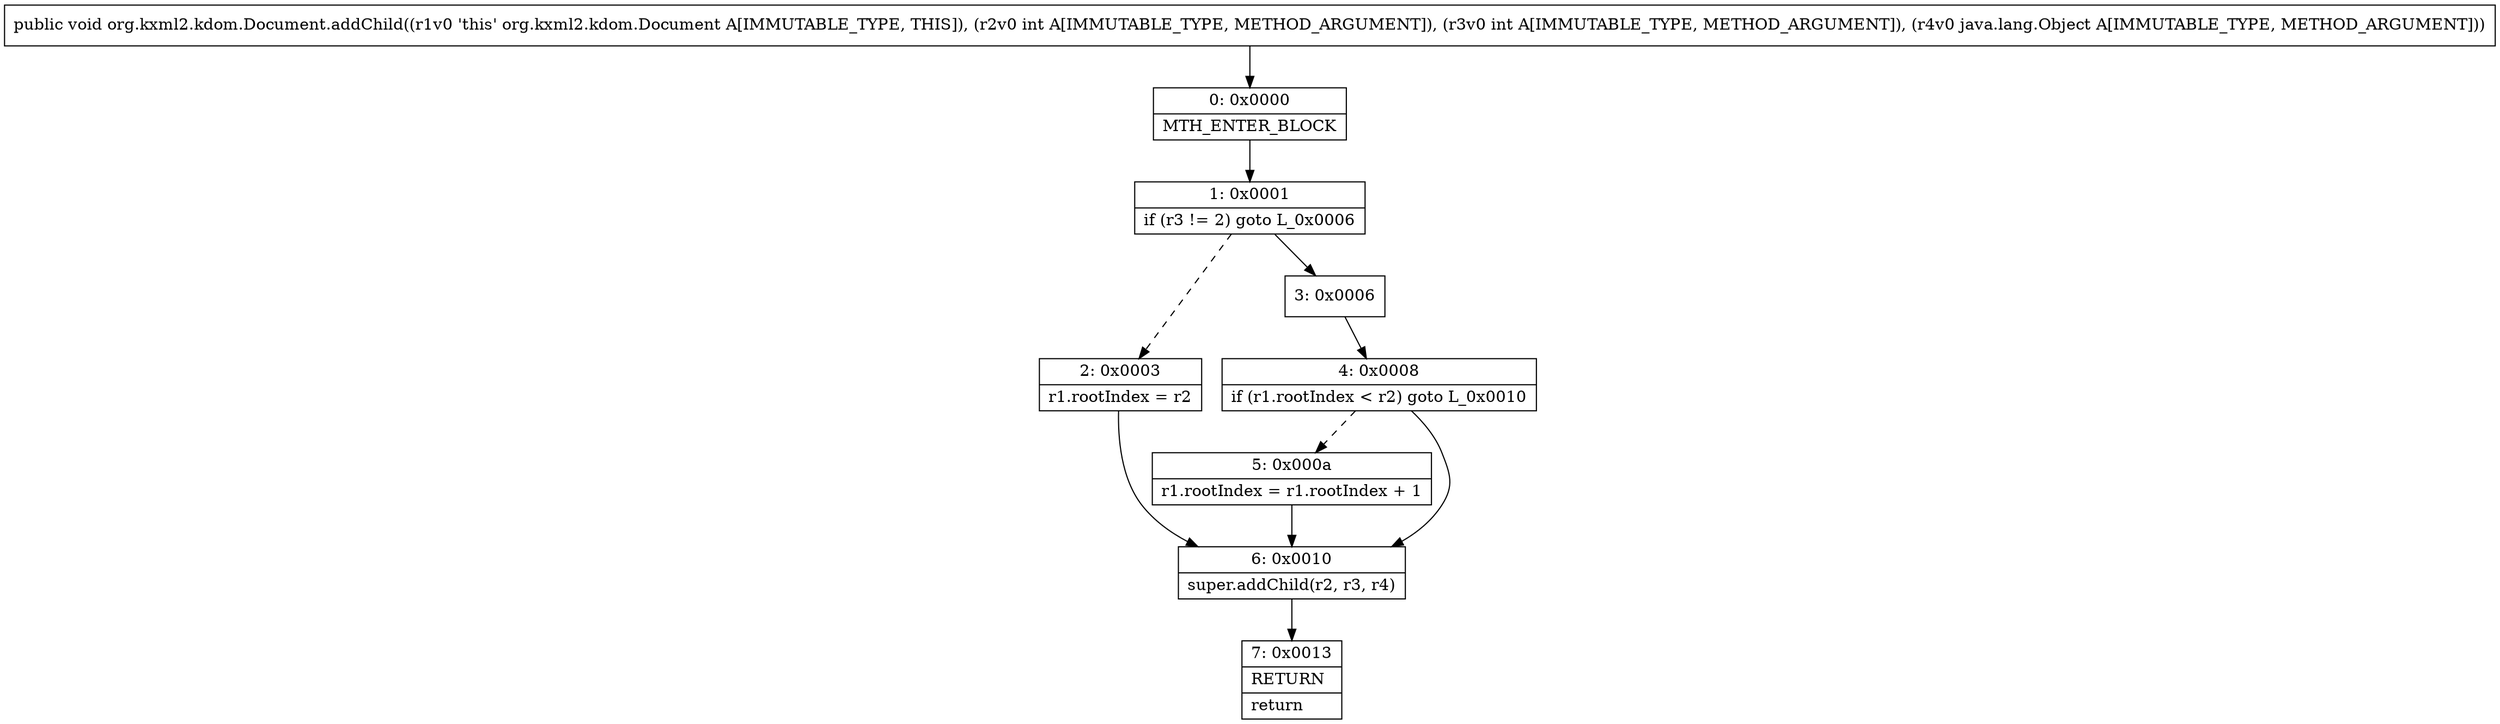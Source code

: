 digraph "CFG fororg.kxml2.kdom.Document.addChild(IILjava\/lang\/Object;)V" {
Node_0 [shape=record,label="{0\:\ 0x0000|MTH_ENTER_BLOCK\l}"];
Node_1 [shape=record,label="{1\:\ 0x0001|if (r3 != 2) goto L_0x0006\l}"];
Node_2 [shape=record,label="{2\:\ 0x0003|r1.rootIndex = r2\l}"];
Node_3 [shape=record,label="{3\:\ 0x0006}"];
Node_4 [shape=record,label="{4\:\ 0x0008|if (r1.rootIndex \< r2) goto L_0x0010\l}"];
Node_5 [shape=record,label="{5\:\ 0x000a|r1.rootIndex = r1.rootIndex + 1\l}"];
Node_6 [shape=record,label="{6\:\ 0x0010|super.addChild(r2, r3, r4)\l}"];
Node_7 [shape=record,label="{7\:\ 0x0013|RETURN\l|return\l}"];
MethodNode[shape=record,label="{public void org.kxml2.kdom.Document.addChild((r1v0 'this' org.kxml2.kdom.Document A[IMMUTABLE_TYPE, THIS]), (r2v0 int A[IMMUTABLE_TYPE, METHOD_ARGUMENT]), (r3v0 int A[IMMUTABLE_TYPE, METHOD_ARGUMENT]), (r4v0 java.lang.Object A[IMMUTABLE_TYPE, METHOD_ARGUMENT])) }"];
MethodNode -> Node_0;
Node_0 -> Node_1;
Node_1 -> Node_2[style=dashed];
Node_1 -> Node_3;
Node_2 -> Node_6;
Node_3 -> Node_4;
Node_4 -> Node_5[style=dashed];
Node_4 -> Node_6;
Node_5 -> Node_6;
Node_6 -> Node_7;
}

